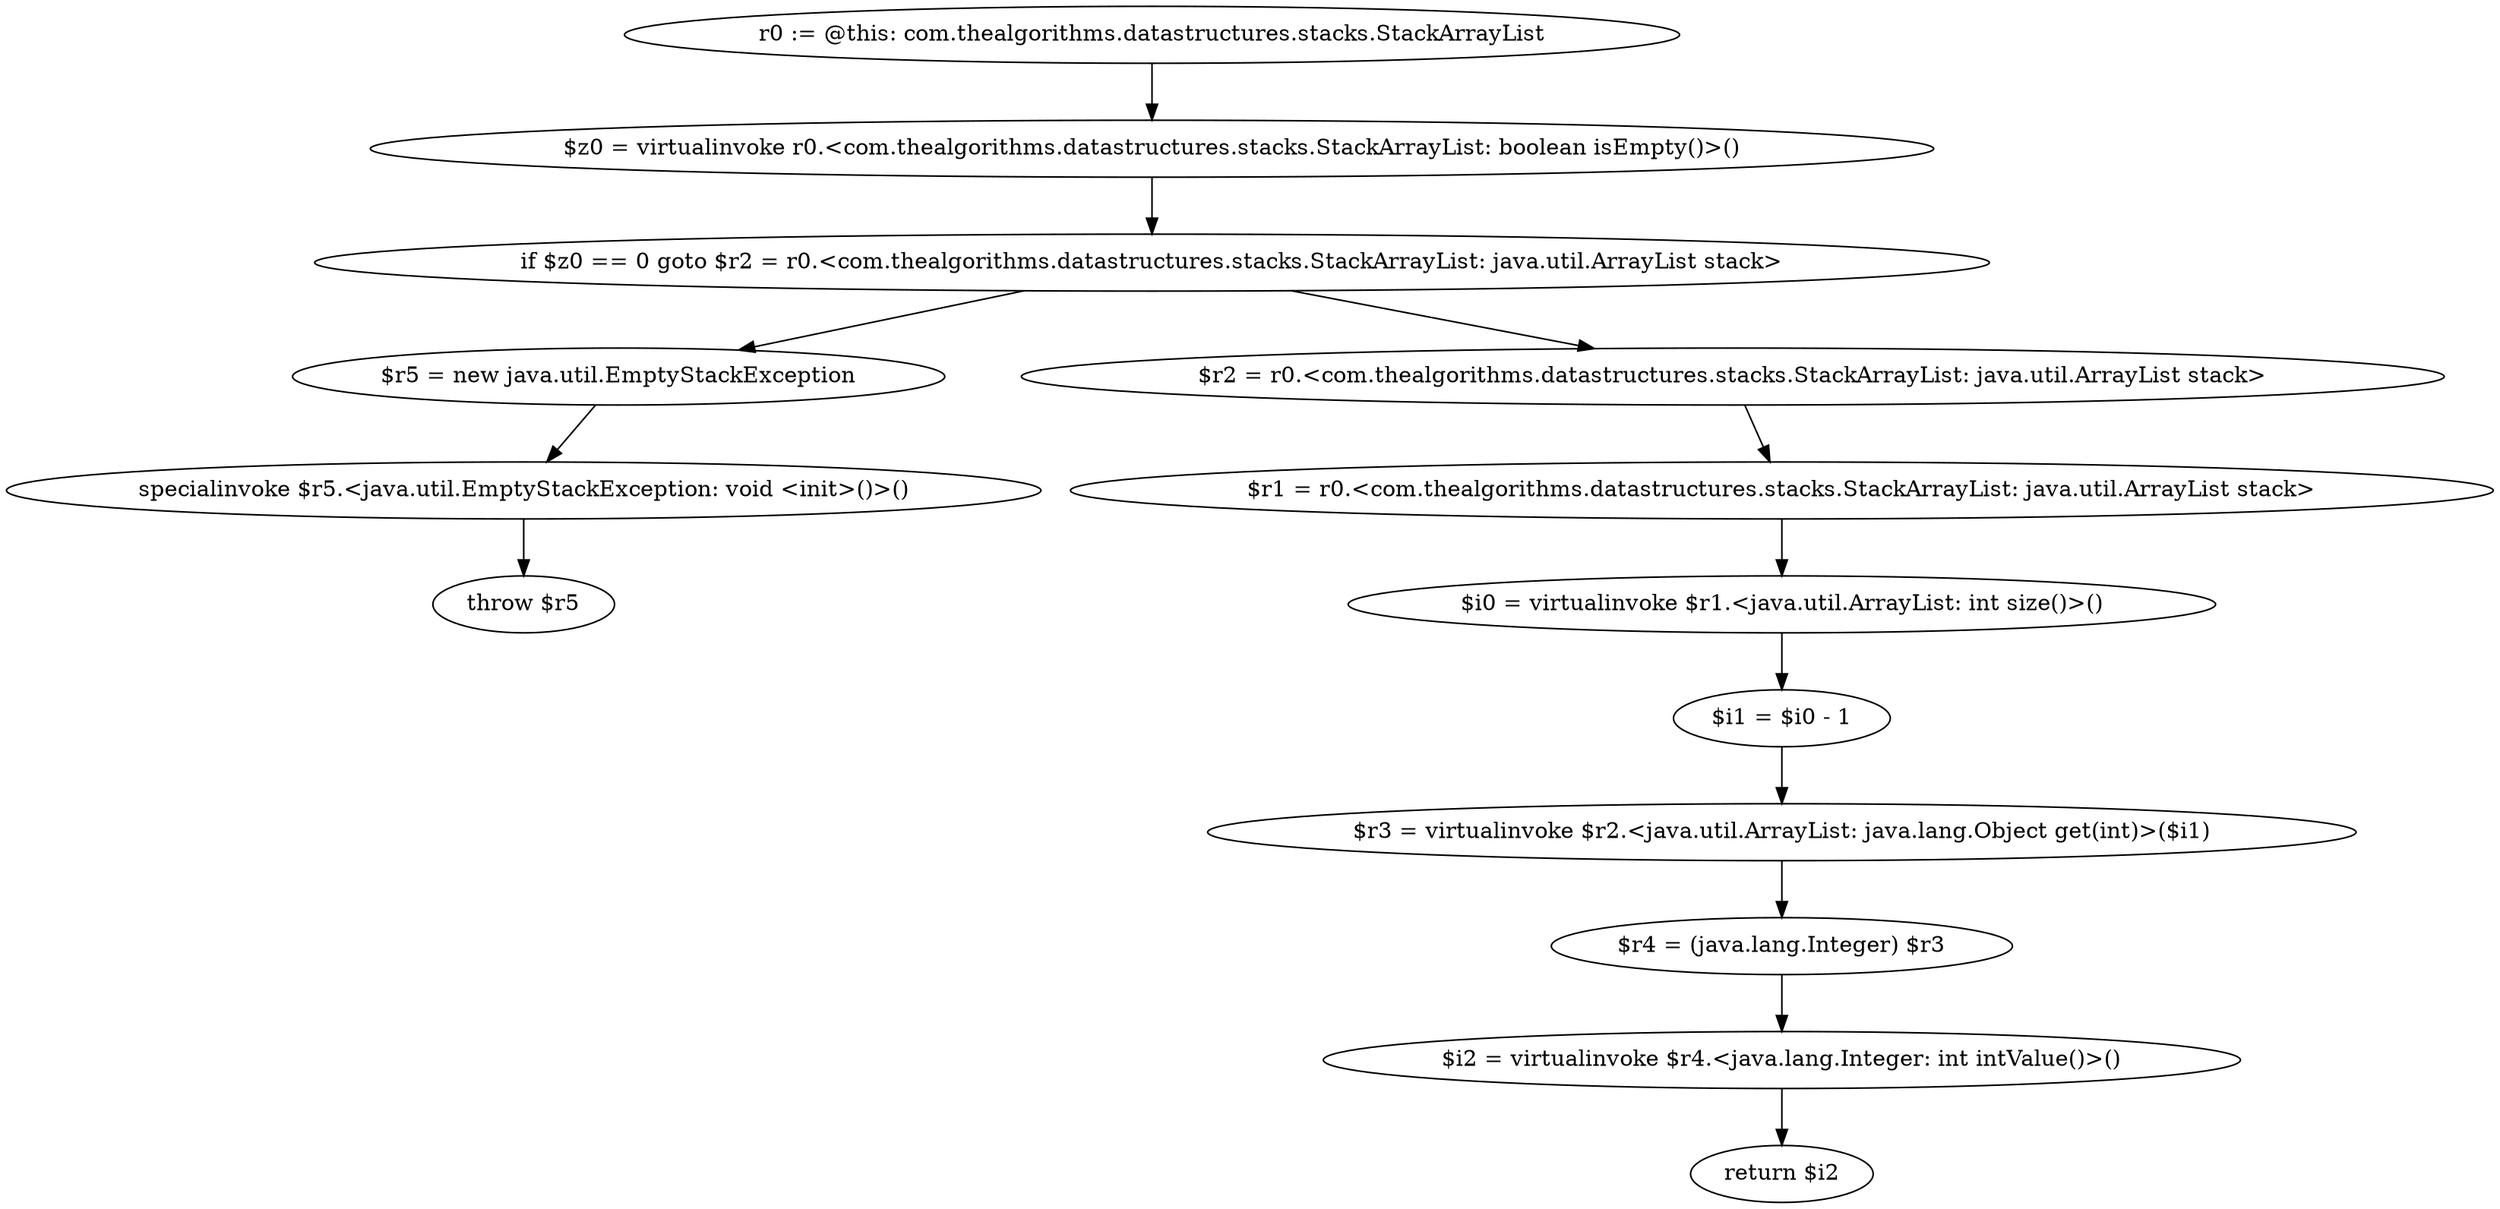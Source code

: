 digraph "unitGraph" {
    "r0 := @this: com.thealgorithms.datastructures.stacks.StackArrayList"
    "$z0 = virtualinvoke r0.<com.thealgorithms.datastructures.stacks.StackArrayList: boolean isEmpty()>()"
    "if $z0 == 0 goto $r2 = r0.<com.thealgorithms.datastructures.stacks.StackArrayList: java.util.ArrayList stack>"
    "$r5 = new java.util.EmptyStackException"
    "specialinvoke $r5.<java.util.EmptyStackException: void <init>()>()"
    "throw $r5"
    "$r2 = r0.<com.thealgorithms.datastructures.stacks.StackArrayList: java.util.ArrayList stack>"
    "$r1 = r0.<com.thealgorithms.datastructures.stacks.StackArrayList: java.util.ArrayList stack>"
    "$i0 = virtualinvoke $r1.<java.util.ArrayList: int size()>()"
    "$i1 = $i0 - 1"
    "$r3 = virtualinvoke $r2.<java.util.ArrayList: java.lang.Object get(int)>($i1)"
    "$r4 = (java.lang.Integer) $r3"
    "$i2 = virtualinvoke $r4.<java.lang.Integer: int intValue()>()"
    "return $i2"
    "r0 := @this: com.thealgorithms.datastructures.stacks.StackArrayList"->"$z0 = virtualinvoke r0.<com.thealgorithms.datastructures.stacks.StackArrayList: boolean isEmpty()>()";
    "$z0 = virtualinvoke r0.<com.thealgorithms.datastructures.stacks.StackArrayList: boolean isEmpty()>()"->"if $z0 == 0 goto $r2 = r0.<com.thealgorithms.datastructures.stacks.StackArrayList: java.util.ArrayList stack>";
    "if $z0 == 0 goto $r2 = r0.<com.thealgorithms.datastructures.stacks.StackArrayList: java.util.ArrayList stack>"->"$r5 = new java.util.EmptyStackException";
    "if $z0 == 0 goto $r2 = r0.<com.thealgorithms.datastructures.stacks.StackArrayList: java.util.ArrayList stack>"->"$r2 = r0.<com.thealgorithms.datastructures.stacks.StackArrayList: java.util.ArrayList stack>";
    "$r5 = new java.util.EmptyStackException"->"specialinvoke $r5.<java.util.EmptyStackException: void <init>()>()";
    "specialinvoke $r5.<java.util.EmptyStackException: void <init>()>()"->"throw $r5";
    "$r2 = r0.<com.thealgorithms.datastructures.stacks.StackArrayList: java.util.ArrayList stack>"->"$r1 = r0.<com.thealgorithms.datastructures.stacks.StackArrayList: java.util.ArrayList stack>";
    "$r1 = r0.<com.thealgorithms.datastructures.stacks.StackArrayList: java.util.ArrayList stack>"->"$i0 = virtualinvoke $r1.<java.util.ArrayList: int size()>()";
    "$i0 = virtualinvoke $r1.<java.util.ArrayList: int size()>()"->"$i1 = $i0 - 1";
    "$i1 = $i0 - 1"->"$r3 = virtualinvoke $r2.<java.util.ArrayList: java.lang.Object get(int)>($i1)";
    "$r3 = virtualinvoke $r2.<java.util.ArrayList: java.lang.Object get(int)>($i1)"->"$r4 = (java.lang.Integer) $r3";
    "$r4 = (java.lang.Integer) $r3"->"$i2 = virtualinvoke $r4.<java.lang.Integer: int intValue()>()";
    "$i2 = virtualinvoke $r4.<java.lang.Integer: int intValue()>()"->"return $i2";
}
